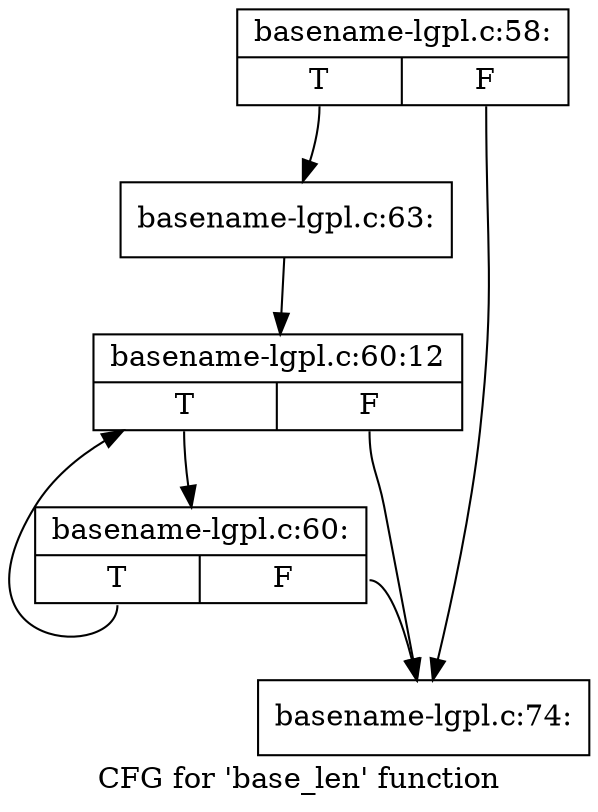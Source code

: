 digraph "CFG for 'base_len' function" {
	label="CFG for 'base_len' function";

	Node0xc67e9f0 [shape=record,label="{basename-lgpl.c:58:|{<s0>T|<s1>F}}"];
	Node0xc67e9f0:s0 -> Node0xc71cb30;
	Node0xc67e9f0:s1 -> Node0xc681bd0;
	Node0xc71cb30 [shape=record,label="{basename-lgpl.c:63:}"];
	Node0xc71cb30 -> Node0xc6823d0;
	Node0xc682660 [shape=record,label="{basename-lgpl.c:60:|{<s0>T|<s1>F}}"];
	Node0xc682660:s0 -> Node0xc6823d0;
	Node0xc682660:s1 -> Node0xc681bd0;
	Node0xc6823d0 [shape=record,label="{basename-lgpl.c:60:12|{<s0>T|<s1>F}}"];
	Node0xc6823d0:s0 -> Node0xc682660;
	Node0xc6823d0:s1 -> Node0xc681bd0;
	Node0xc681bd0 [shape=record,label="{basename-lgpl.c:74:}"];
}
